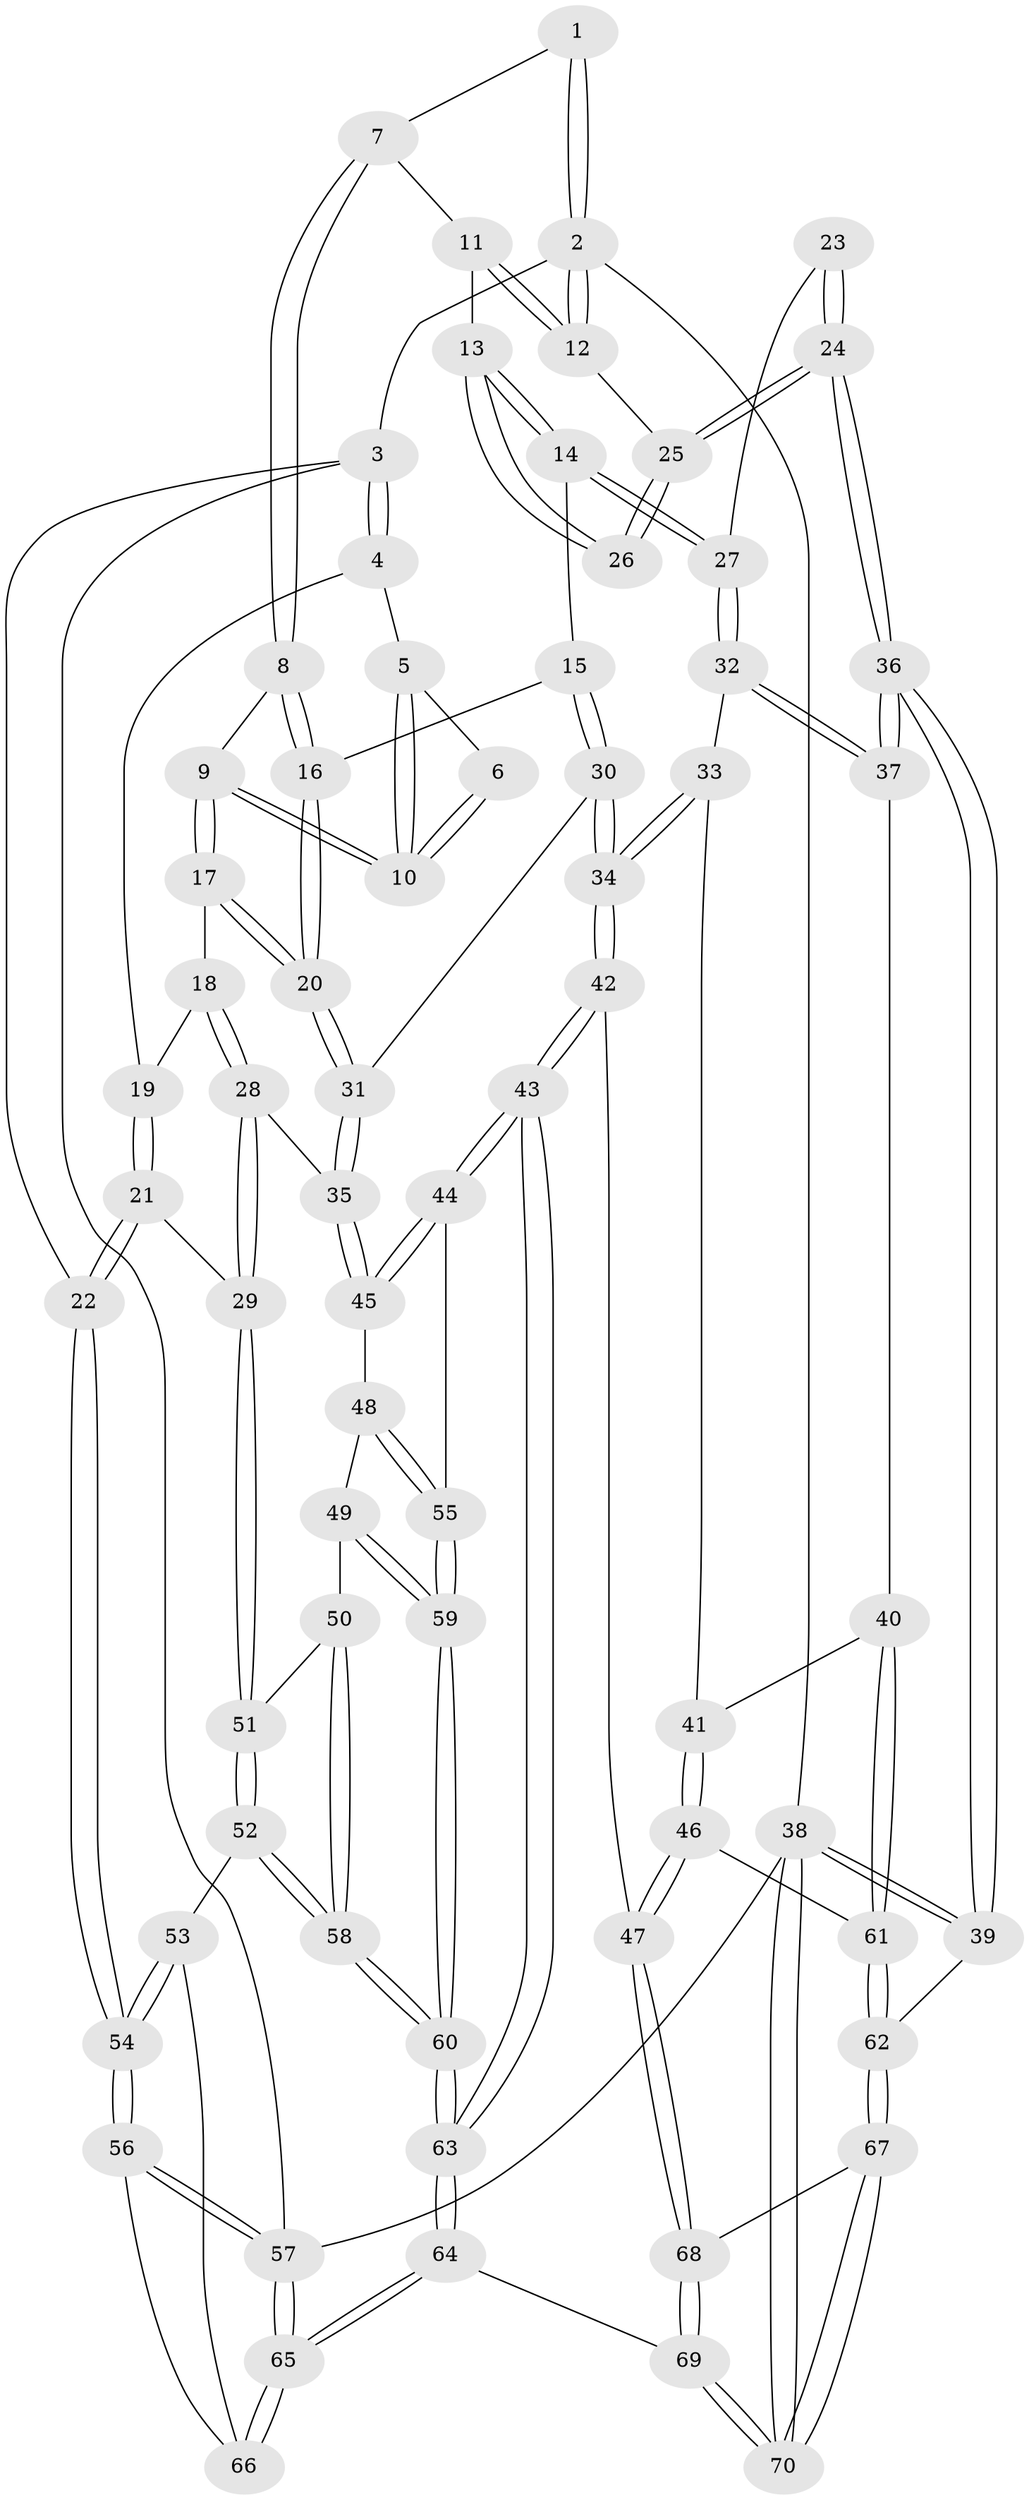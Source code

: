 // Generated by graph-tools (version 1.1) at 2025/03/03/09/25 03:03:21]
// undirected, 70 vertices, 172 edges
graph export_dot {
graph [start="1"]
  node [color=gray90,style=filled];
  1 [pos="+0.6169015669201846+0"];
  2 [pos="+1+0"];
  3 [pos="+0+0"];
  4 [pos="+0+0"];
  5 [pos="+0.05830749346598042+0"];
  6 [pos="+0.533028479348904+0"];
  7 [pos="+0.7145853880335771+0.12569279782777504"];
  8 [pos="+0.6220218126423537+0.2616309800054721"];
  9 [pos="+0.45821336431503185+0.28728606715221344"];
  10 [pos="+0.4581108079891172+0.2863722750214484"];
  11 [pos="+0.8304277979791574+0.19653450275210435"];
  12 [pos="+1+0.18914939434327624"];
  13 [pos="+0.7654892590431975+0.39583934264478504"];
  14 [pos="+0.7422471884612568+0.42248805203978823"];
  15 [pos="+0.7257584627657285+0.42300087684802035"];
  16 [pos="+0.6738649039500043+0.3795889427328881"];
  17 [pos="+0.40231913010536424+0.3878717191113917"];
  18 [pos="+0.29789840314789634+0.36857213100145"];
  19 [pos="+0.1959365885672819+0.3064564514290436"];
  20 [pos="+0.41905742414804126+0.41654673507757906"];
  21 [pos="+0.02507422038266908+0.5458769811025102"];
  22 [pos="+0+0.534968954540596"];
  23 [pos="+0.9219111267392099+0.4427951881866063"];
  24 [pos="+1+0.353876774437138"];
  25 [pos="+1+0.28453120656381975"];
  26 [pos="+0.8170069828234781+0.3925774299280588"];
  27 [pos="+0.8112838138472681+0.5113126783862305"];
  28 [pos="+0.16335540685782574+0.6298878727607293"];
  29 [pos="+0.1577448076949458+0.6319551767778151"];
  30 [pos="+0.565387852116279+0.5901852460666549"];
  31 [pos="+0.45372766493617894+0.532446893877066"];
  32 [pos="+0.8231323747219585+0.5464731026006985"];
  33 [pos="+0.7052149627551405+0.6433532035273744"];
  34 [pos="+0.5951102839123015+0.6417606983941243"];
  35 [pos="+0.34989051205548155+0.6343002712983454"];
  36 [pos="+1+0.6124167159140579"];
  37 [pos="+0.9509284564702232+0.63779959651077"];
  38 [pos="+1+1"];
  39 [pos="+1+0.7242820285735794"];
  40 [pos="+0.8836022293166164+0.7052440363403525"];
  41 [pos="+0.7653875651114755+0.6966767771441833"];
  42 [pos="+0.5784557301073395+0.7973830296291391"];
  43 [pos="+0.48845375974365624+0.8448176031944278"];
  44 [pos="+0.37858464042591694+0.735964898647989"];
  45 [pos="+0.3632623588164202+0.7110015212729627"];
  46 [pos="+0.7405183626588383+0.7965910858445346"];
  47 [pos="+0.613978178564312+0.819419572026586"];
  48 [pos="+0.3010127620323933+0.760281154059737"];
  49 [pos="+0.23579986014887638+0.7611162096380606"];
  50 [pos="+0.22508289136725512+0.7516498896238873"];
  51 [pos="+0.15515609660743698+0.6607578366576119"];
  52 [pos="+0.11578558145635409+0.7452386384225458"];
  53 [pos="+0.10664319215082177+0.755269160216194"];
  54 [pos="+0+0.7563700707637511"];
  55 [pos="+0.2816657236898443+0.8768532366591826"];
  56 [pos="+0+1"];
  57 [pos="+0+1"];
  58 [pos="+0.1947253646678006+0.8364144425605896"];
  59 [pos="+0.2775144713315849+0.8874010152855475"];
  60 [pos="+0.27024622440617097+0.9872653517325697"];
  61 [pos="+0.8480768559230323+0.8429868001540083"];
  62 [pos="+0.8553030480231423+0.8635359226960139"];
  63 [pos="+0.29164527754741326+1"];
  64 [pos="+0.2812902339344645+1"];
  65 [pos="+0.11384078018515202+1"];
  66 [pos="+0.10027446084720067+0.7771186591374257"];
  67 [pos="+0.8597453592924621+1"];
  68 [pos="+0.6615004234047557+0.9044531152046809"];
  69 [pos="+0.48441685170573434+1"];
  70 [pos="+1+1"];
  1 -- 2;
  1 -- 2;
  1 -- 7;
  2 -- 3;
  2 -- 12;
  2 -- 12;
  2 -- 38;
  3 -- 4;
  3 -- 4;
  3 -- 22;
  3 -- 57;
  4 -- 5;
  4 -- 19;
  5 -- 6;
  5 -- 10;
  5 -- 10;
  6 -- 10;
  6 -- 10;
  7 -- 8;
  7 -- 8;
  7 -- 11;
  8 -- 9;
  8 -- 16;
  8 -- 16;
  9 -- 10;
  9 -- 10;
  9 -- 17;
  9 -- 17;
  11 -- 12;
  11 -- 12;
  11 -- 13;
  12 -- 25;
  13 -- 14;
  13 -- 14;
  13 -- 26;
  13 -- 26;
  14 -- 15;
  14 -- 27;
  14 -- 27;
  15 -- 16;
  15 -- 30;
  15 -- 30;
  16 -- 20;
  16 -- 20;
  17 -- 18;
  17 -- 20;
  17 -- 20;
  18 -- 19;
  18 -- 28;
  18 -- 28;
  19 -- 21;
  19 -- 21;
  20 -- 31;
  20 -- 31;
  21 -- 22;
  21 -- 22;
  21 -- 29;
  22 -- 54;
  22 -- 54;
  23 -- 24;
  23 -- 24;
  23 -- 27;
  24 -- 25;
  24 -- 25;
  24 -- 36;
  24 -- 36;
  25 -- 26;
  25 -- 26;
  27 -- 32;
  27 -- 32;
  28 -- 29;
  28 -- 29;
  28 -- 35;
  29 -- 51;
  29 -- 51;
  30 -- 31;
  30 -- 34;
  30 -- 34;
  31 -- 35;
  31 -- 35;
  32 -- 33;
  32 -- 37;
  32 -- 37;
  33 -- 34;
  33 -- 34;
  33 -- 41;
  34 -- 42;
  34 -- 42;
  35 -- 45;
  35 -- 45;
  36 -- 37;
  36 -- 37;
  36 -- 39;
  36 -- 39;
  37 -- 40;
  38 -- 39;
  38 -- 39;
  38 -- 70;
  38 -- 70;
  38 -- 57;
  39 -- 62;
  40 -- 41;
  40 -- 61;
  40 -- 61;
  41 -- 46;
  41 -- 46;
  42 -- 43;
  42 -- 43;
  42 -- 47;
  43 -- 44;
  43 -- 44;
  43 -- 63;
  43 -- 63;
  44 -- 45;
  44 -- 45;
  44 -- 55;
  45 -- 48;
  46 -- 47;
  46 -- 47;
  46 -- 61;
  47 -- 68;
  47 -- 68;
  48 -- 49;
  48 -- 55;
  48 -- 55;
  49 -- 50;
  49 -- 59;
  49 -- 59;
  50 -- 51;
  50 -- 58;
  50 -- 58;
  51 -- 52;
  51 -- 52;
  52 -- 53;
  52 -- 58;
  52 -- 58;
  53 -- 54;
  53 -- 54;
  53 -- 66;
  54 -- 56;
  54 -- 56;
  55 -- 59;
  55 -- 59;
  56 -- 57;
  56 -- 57;
  56 -- 66;
  57 -- 65;
  57 -- 65;
  58 -- 60;
  58 -- 60;
  59 -- 60;
  59 -- 60;
  60 -- 63;
  60 -- 63;
  61 -- 62;
  61 -- 62;
  62 -- 67;
  62 -- 67;
  63 -- 64;
  63 -- 64;
  64 -- 65;
  64 -- 65;
  64 -- 69;
  65 -- 66;
  65 -- 66;
  67 -- 68;
  67 -- 70;
  67 -- 70;
  68 -- 69;
  68 -- 69;
  69 -- 70;
  69 -- 70;
}
